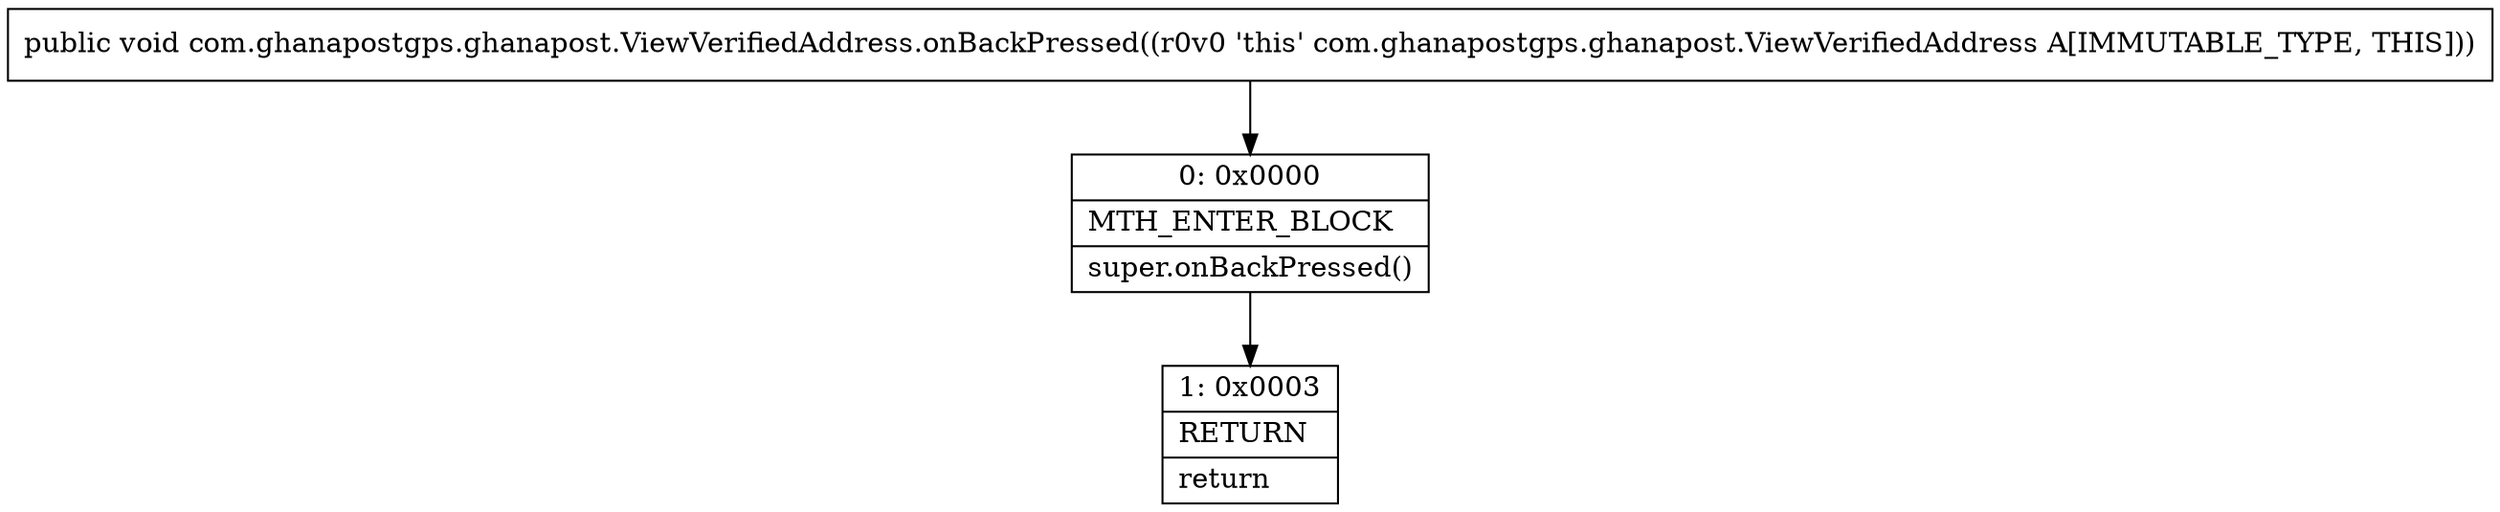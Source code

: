 digraph "CFG forcom.ghanapostgps.ghanapost.ViewVerifiedAddress.onBackPressed()V" {
Node_0 [shape=record,label="{0\:\ 0x0000|MTH_ENTER_BLOCK\l|super.onBackPressed()\l}"];
Node_1 [shape=record,label="{1\:\ 0x0003|RETURN\l|return\l}"];
MethodNode[shape=record,label="{public void com.ghanapostgps.ghanapost.ViewVerifiedAddress.onBackPressed((r0v0 'this' com.ghanapostgps.ghanapost.ViewVerifiedAddress A[IMMUTABLE_TYPE, THIS])) }"];
MethodNode -> Node_0;
Node_0 -> Node_1;
}

